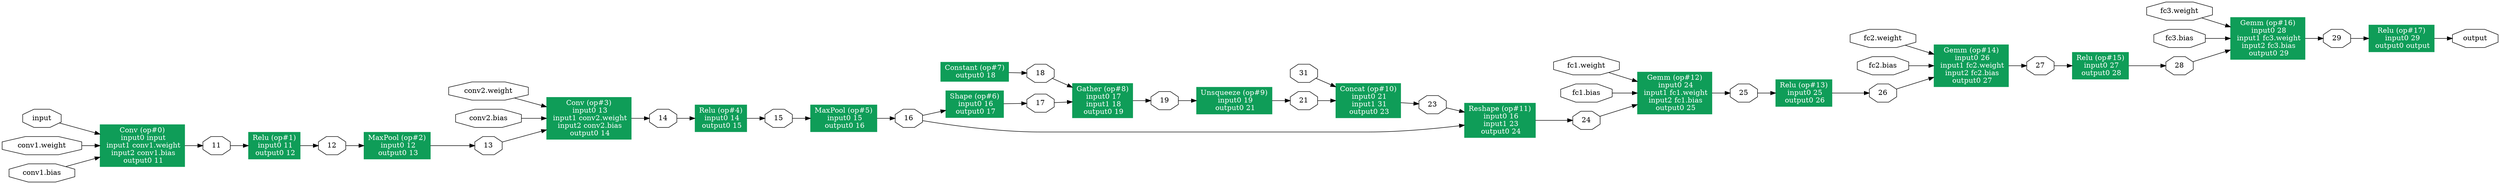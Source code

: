 digraph "torch-jit-export" {
	graph [bb="0,0,4300.4,356",
		rankdir=LR
	];
	node [label="\N"];
	"Conv (op#0)\n input0 input\n input1 conv1.weight\n input2 conv1.bias\n output0 11"	 [URL="javascript:alert('')",
		color="#0F9D58",
		fontcolor="#FFFFFF",
		height=1.1528,
		pos="228.63,72",
		shape=box,
		style=filled,
		width=1.8333];
	110	 [height=0.5,
		label=11,
		pos="357.63,72",
		shape=octagon,
		width=0.75];
	"Conv (op#0)\n input0 input\n input1 conv1.weight\n input2 conv1.bias\n output0 11" -> 110	 [pos="e,330.4,72 294.64,72 303.43,72 312.19,72 320.25,72"];
	input0	 [height=0.5,
		label=input,
		pos="63.314,126",
		shape=octagon,
		width=0.85982];
	input0 -> "Conv (op#0)\n input0 input\n input1 conv1.weight\n input2 conv1.bias\n output0 11"	 [pos="e,162.59,93.573 91.358,116.84 108.37,111.28 130.97,103.9 152.91,96.734"];
	"conv1.weight0"	 [height=0.5,
		label="conv1.weight",
		pos="63.314,72",
		shape=octagon,
		width=1.7587];
	"conv1.weight0" -> "Conv (op#0)\n input0 input\n input1 conv1.weight\n input2 conv1.bias\n output0 11"	 [pos="e,162.62,72 126.76,72 135.2,72 143.92,72 152.55,72"];
	"conv1.bias0"	 [height=0.5,
		label="conv1.bias",
		pos="63.314,18",
		shape=octagon,
		width=1.4656];
	"conv1.bias0" -> "Conv (op#0)\n input0 input\n input1 conv1.weight\n input2 conv1.bias\n output0 11"	 [pos="e,162.31,50.338 101.66,30.524 116.87,35.493 134.92,41.39 152.57,47.155"];
	"Relu (op#1)\n input0 11\n output0 12"	 [URL="javascript:alert('')",
		color="#0F9D58",
		fontcolor="#FFFFFF",
		height=0.73611,
		pos="461.63,72",
		shape=box,
		style=filled,
		width=1.1389];
	110 -> "Relu (op#1)\n input0 11\n output0 12"	 [pos="e,420.59,72 384.68,72 392.64,72 401.62,72 410.56,72"];
	120	 [height=0.5,
		label=12,
		pos="565.63,72",
		shape=octagon,
		width=0.75];
	"Relu (op#1)\n input0 11\n output0 12" -> 120	 [pos="e,538.55,72 502.73,72 511.2,72 520.06,72 528.38,72"];
	"MaxPool (op#2)\n input0 12\n output0 13"	 [URL="javascript:alert('')",
		color="#0F9D58",
		fontcolor="#FFFFFF",
		height=0.73611,
		pos="682.13,72",
		shape=box,
		style=filled,
		width=1.4861];
	120 -> "MaxPool (op#2)\n input0 12\n output0 13"	 [pos="e,628.18,72 592.65,72 600.37,72 609.12,72 618.06,72"];
	130	 [height=0.5,
		label=13,
		pos="834.94,72",
		shape=octagon,
		width=0.75];
	"MaxPool (op#2)\n input0 12\n output0 13" -> 130	 [pos="e,807.65,72 736.01,72 756.36,72 779.05,72 797.56,72"];
	"Conv (op#3)\n input0 13\n input1 conv2.weight\n input2 conv2.bias\n output0 14"	 [URL="javascript:alert('')",
		color="#0F9D58",
		fontcolor="#FFFFFF",
		height=1.1528,
		pos="1000.3,126",
		shape=box,
		style=filled,
		width=1.8333];
	130 -> "Conv (op#3)\n input0 13\n input1 conv2.weight\n input2 conv2.bias\n output0 14"	 [pos="e,933.97,104.35 860.77,80.438 877.94,86.044 901.44,93.72 924.25,101.17"];
	140	 [height=0.5,
		label=14,
		pos="1129.3,126",
		shape=octagon,
		width=0.75];
	"Conv (op#3)\n input0 13\n input1 conv2.weight\n input2 conv2.bias\n output0 14" -> 140	 [pos="e,1102,126 1066.3,126 1075.1,126 1083.8,126 1091.9,126"];
	"conv2.weight0"	 [height=0.5,
		label="conv2.weight",
		pos="834.94,180",
		shape=octagon,
		width=1.7587];
	"conv2.weight0" -> "Conv (op#3)\n input0 13\n input1 conv2.weight\n input2 conv2.bias\n output0 14"	 [pos="e,934.1,147.61 876.66,166.37 891.21,161.62 908.03,156.13 924.48,150.75"];
	"conv2.bias0"	 [height=0.5,
		label="conv2.bias",
		pos="834.94,126",
		shape=octagon,
		width=1.4656];
	"conv2.bias0" -> "Conv (op#3)\n input0 13\n input1 conv2.weight\n input2 conv2.bias\n output0 14"	 [pos="e,934.06,126 887.7,126 899.22,126 911.63,126 923.86,126"];
	"Relu (op#4)\n input0 14\n output0 15"	 [URL="javascript:alert('')",
		color="#0F9D58",
		fontcolor="#FFFFFF",
		height=0.73611,
		pos="1233.3,126",
		shape=box,
		style=filled,
		width=1.1389];
	140 -> "Relu (op#4)\n input0 14\n output0 15"	 [pos="e,1192.2,126 1156.3,126 1164.3,126 1173.2,126 1182.2,126"];
	150	 [height=0.5,
		label=15,
		pos="1337.3,126",
		shape=octagon,
		width=0.75];
	"Relu (op#4)\n input0 14\n output0 15" -> 150	 [pos="e,1310.2,126 1274.4,126 1282.8,126 1291.7,126 1300,126"];
	"MaxPool (op#5)\n input0 15\n output0 16"	 [URL="javascript:alert('')",
		color="#0F9D58",
		fontcolor="#FFFFFF",
		height=0.73611,
		pos="1453.8,126",
		shape=box,
		style=filled,
		width=1.4861];
	150 -> "MaxPool (op#5)\n input0 15\n output0 16"	 [pos="e,1399.8,126 1364.3,126 1372,126 1380.7,126 1389.7,126"];
	160	 [height=0.5,
		label=16,
		pos="1570.3,126",
		shape=octagon,
		width=0.75];
	"MaxPool (op#5)\n input0 15\n output0 16" -> 160	 [pos="e,1543,126 1507.6,126 1516.1,126 1524.8,126 1532.8,126"];
	"Shape (op#6)\n input0 16\n output0 17"	 [URL="javascript:alert('')",
		color="#0F9D58",
		fontcolor="#FFFFFF",
		height=0.73611,
		pos="1685.3,154",
		shape=box,
		style=filled,
		width=1.2361];
	160 -> "Shape (op#6)\n input0 16\n output0 17"	 [pos="e,1640.7,143.14 1597.5,132.64 1607.5,135.06 1619.1,137.9 1630.6,140.7"];
	"Reshape (op#11)\n input0 16\n input1 23\n output0 24"	 [URL="javascript:alert('')",
		color="#0F9D58",
		fontcolor="#FFFFFF",
		height=0.94444,
		pos="2605.8,122",
		shape=box,
		style=filled,
		width=1.5139];
	160 -> "Reshape (op#11)\n input0 16\n input1 23\n output0 24"	 [pos="e,2550.8,113.44 1597.4,120.73 1640.3,112.87 1726.5,99 1800.3,99 1800.3,99 1800.3,99 2374.8,99 2431,99 2494.5,105.83 2540.7,112.04"];
	170	 [height=0.5,
		label=17,
		pos="1800.3,156",
		shape=octagon,
		width=0.75];
	"Shape (op#6)\n input0 16\n output0 17" -> 170	 [pos="e,1773,155.53 1730,154.78 1740.9,154.97 1752.4,155.17 1762.9,155.35"];
	"Gather (op#8)\n input0 17\n input1 18\n output0 19"	 [URL="javascript:alert('')",
		color="#0F9D58",
		fontcolor="#FFFFFF",
		height=0.94444,
		pos="1909.8,161",
		shape=box,
		style=filled,
		width=1.2917];
	170 -> "Gather (op#8)\n input0 17\n input1 18\n output0 19"	 [pos="e,1863,158.86 1827.3,157.24 1835.1,157.59 1844,158 1852.9,158.4"];
	"Constant (op#7)\n output0 18"	 [URL="javascript:alert('')",
		color="#0F9D58",
		fontcolor="#FFFFFF",
		height=0.52778,
		pos="1685.3,218",
		shape=box,
		style=filled,
		width=1.4444];
	180	 [height=0.5,
		label=18,
		pos="1800.3,215",
		shape=octagon,
		width=0.75];
	"Constant (op#7)\n output0 18" -> 180	 [pos="e,1773.1,215.71 1737.4,216.64 1746.1,216.41 1754.9,216.18 1763.1,215.97"];
	180 -> "Gather (op#8)\n input0 17\n input1 18\n output0 19"	 [pos="e,1863.2,183.95 1822.4,204.07 1831.7,199.5 1842.9,193.96 1854.2,188.4"];
	190	 [height=0.5,
		label=19,
		pos="2019.3,161",
		shape=octagon,
		width=0.75];
	"Gather (op#8)\n input0 17\n input1 18\n output0 19" -> 190	 [pos="e,1992,161 1956.5,161 1964.9,161 1973.6,161 1981.7,161"];
	"Unsqueeze (op#9)\n input0 19\n output0 21"	 [URL="javascript:alert('')",
		color="#0F9D58",
		fontcolor="#FFFFFF",
		height=0.73611,
		pos="2140.3,161",
		shape=box,
		style=filled,
		width=1.6111];
	190 -> "Unsqueeze (op#9)\n input0 19\n output0 21"	 [pos="e,2082,161 2046.4,161 2054.1,161 2062.8,161 2071.8,161"];
	210	 [height=0.5,
		label=21,
		pos="2261.3,161",
		shape=octagon,
		width=0.75];
	"Unsqueeze (op#9)\n input0 19\n output0 21" -> 210	 [pos="e,2234,161 2198.3,161 2207,161 2215.7,161 2223.8,161"];
	"Concat (op#10)\n input0 21\n input1 31\n output0 23"	 [URL="javascript:alert('')",
		color="#0F9D58",
		fontcolor="#FFFFFF",
		height=0.94444,
		pos="2374.8,161",
		shape=box,
		style=filled,
		width=1.4028];
	210 -> "Concat (op#10)\n input0 21\n input1 31\n output0 23"	 [pos="e,2324.2,161 2288.4,161 2296.3,161 2305.1,161 2314.1,161"];
	230	 [height=0.5,
		label=23,
		pos="2488.3,153",
		shape=octagon,
		width=0.75];
	"Concat (op#10)\n input0 21\n input1 31\n output0 23" -> 230	 [pos="e,2461.2,154.91 2425.5,157.42 2434.2,156.81 2443,156.19 2451.2,155.61"];
	310	 [height=0.5,
		label=31,
		pos="2261.3,215",
		shape=octagon,
		width=0.75];
	310 -> "Concat (op#10)\n input0 21\n input1 31\n output0 23"	 [pos="e,2324.2,185.05 2283.7,204.33 2292.8,200.01 2303.7,194.79 2314.9,189.5"];
	230 -> "Reshape (op#11)\n input0 16\n input1 23\n output0 24"	 [pos="e,2550.9,136.48 2515.5,145.81 2523.3,143.76 2532.1,141.44 2541.1,139.06"];
	240	 [height=0.5,
		label=24,
		pos="2748.3,122",
		shape=octagon,
		width=0.75];
	"Reshape (op#11)\n input0 16\n input1 23\n output0 24" -> 240	 [pos="e,2721,122 2660.5,122 2677.3,122 2695.5,122 2710.9,122"];
	"Gemm (op#12)\n input0 24\n input1 fc1.weight\n input2 fc1.bias\n output0 25"	 [URL="javascript:alert('')",
		color="#0F9D58",
		fontcolor="#FFFFFF",
		height=1.1528,
		pos="2894.4,176",
		shape=box,
		style=filled,
		width=1.6111];
	240 -> "Gemm (op#12)\n input0 24\n input1 fc1.weight\n input2 fc1.bias\n output0 25"	 [pos="e,2836.3,154.54 2773.1,131.16 2787.9,136.64 2807.6,143.9 2826.7,150.98"];
	250	 [height=0.5,
		label=25,
		pos="3015.4,176",
		shape=octagon,
		width=0.75];
	"Gemm (op#12)\n input0 24\n input1 fc1.weight\n input2 fc1.bias\n output0 25" -> 250	 [pos="e,2988.2,176 2952.4,176 2961.1,176 2969.8,176 2977.9,176"];
	"fc1.weight0"	 [height=0.5,
		label="fc1.weight",
		pos="2748.3,230",
		shape=octagon,
		width=1.4461];
	"fc1.weight0" -> "Gemm (op#12)\n input0 24\n input1 fc1.weight\n input2 fc1.bias\n output0 25"	 [pos="e,2836.3,197.49 2784,216.79 2796.9,212.03 2811.9,206.48 2826.7,201.04"];
	"fc1.bias0"	 [height=0.5,
		label="fc1.bias",
		pos="2748.3,176",
		shape=octagon,
		width=1.1529];
	"fc1.bias0" -> "Gemm (op#12)\n input0 24\n input1 fc1.weight\n input2 fc1.bias\n output0 25"	 [pos="e,2836.2,176 2790.2,176 2801.4,176 2813.8,176 2826,176"];
	"Relu (op#13)\n input0 25\n output0 26"	 [URL="javascript:alert('')",
		color="#0F9D58",
		fontcolor="#FFFFFF",
		height=0.73611,
		pos="3122.9,176",
		shape=box,
		style=filled,
		width=1.2361];
	250 -> "Relu (op#13)\n input0 25\n output0 26"	 [pos="e,3078.2,176 3042.5,176 3050.4,176 3059.2,176 3068.2,176"];
	260	 [height=0.5,
		label=26,
		pos="3255.4,176",
		shape=octagon,
		width=0.75];
	"Relu (op#13)\n input0 25\n output0 26" -> 260	 [pos="e,3228.2,176 3167.4,176 3183.8,176 3202.1,176 3217.8,176"];
	"Gemm (op#14)\n input0 26\n input1 fc2.weight\n input2 fc2.bias\n output0 27"	 [URL="javascript:alert('')",
		color="#0F9D58",
		fontcolor="#FFFFFF",
		height=1.1528,
		pos="3401.5,230",
		shape=box,
		style=filled,
		width=1.6111];
	260 -> "Gemm (op#14)\n input0 26\n input1 fc2.weight\n input2 fc2.bias\n output0 27"	 [pos="e,3343.5,208.54 3280.2,185.16 3295,190.64 3314.7,197.9 3333.8,204.98"];
	270	 [height=0.5,
		label=27,
		pos="3522.5,230",
		shape=octagon,
		width=0.75];
	"Gemm (op#14)\n input0 26\n input1 fc2.weight\n input2 fc2.bias\n output0 27" -> 270	 [pos="e,3495.3,230 3459.5,230 3468.2,230 3477,230 3485.1,230"];
	"fc2.weight0"	 [height=0.5,
		label="fc2.weight",
		pos="3255.4,284",
		shape=octagon,
		width=1.4461];
	"fc2.weight0" -> "Gemm (op#14)\n input0 26\n input1 fc2.weight\n input2 fc2.bias\n output0 27"	 [pos="e,3343.4,251.49 3291.2,270.79 3304,266.03 3319.1,260.48 3333.8,255.04"];
	"fc2.bias0"	 [height=0.5,
		label="fc2.bias",
		pos="3255.4,230",
		shape=octagon,
		width=1.1529];
	"fc2.bias0" -> "Gemm (op#14)\n input0 26\n input1 fc2.weight\n input2 fc2.bias\n output0 27"	 [pos="e,3343.3,230 3297.3,230 3308.5,230 3320.9,230 3333.1,230"];
	"Relu (op#15)\n input0 27\n output0 28"	 [URL="javascript:alert('')",
		color="#0F9D58",
		fontcolor="#FFFFFF",
		height=0.73611,
		pos="3630,230",
		shape=box,
		style=filled,
		width=1.2361];
	270 -> "Relu (op#15)\n input0 27\n output0 28"	 [pos="e,3585.3,230 3549.6,230 3557.5,230 3566.4,230 3575.3,230"];
	280	 [height=0.5,
		label=28,
		pos="3762.5,230",
		shape=octagon,
		width=0.75];
	"Relu (op#15)\n input0 27\n output0 28" -> 280	 [pos="e,3735.4,230 3674.5,230 3690.9,230 3709.3,230 3725,230"];
	"Gemm (op#16)\n input0 28\n input1 fc3.weight\n input2 fc3.bias\n output0 29"	 [URL="javascript:alert('')",
		color="#0F9D58",
		fontcolor="#FFFFFF",
		height=1.1528,
		pos="3908.6,284",
		shape=box,
		style=filled,
		width=1.6111];
	280 -> "Gemm (op#16)\n input0 28\n input1 fc3.weight\n input2 fc3.bias\n output0 29"	 [pos="e,3850.6,262.54 3787.3,239.16 3802.2,244.64 3821.8,251.9 3840.9,258.98"];
	290	 [height=0.5,
		label=29,
		pos="4029.6,284",
		shape=octagon,
		width=0.75];
	"Gemm (op#16)\n input0 28\n input1 fc3.weight\n input2 fc3.bias\n output0 29" -> 290	 [pos="e,4002.4,284 3966.6,284 3975.3,284 3984.1,284 3992.2,284"];
	"fc3.weight0"	 [height=0.5,
		label="fc3.weight",
		pos="3762.5,338",
		shape=octagon,
		width=1.4461];
	"fc3.weight0" -> "Gemm (op#16)\n input0 28\n input1 fc3.weight\n input2 fc3.bias\n output0 29"	 [pos="e,3850.5,305.49 3798.3,324.79 3811.2,320.03 3826.2,314.48 3840.9,309.04"];
	"fc3.bias0"	 [height=0.5,
		label="fc3.bias",
		pos="3762.5,284",
		shape=octagon,
		width=1.1529];
	"fc3.bias0" -> "Gemm (op#16)\n input0 28\n input1 fc3.weight\n input2 fc3.bias\n output0 29"	 [pos="e,3850.4,284 3804.4,284 3815.6,284 3828,284 3840.2,284"];
	"Relu (op#17)\n input0 29\n output0 output"	 [URL="javascript:alert('')",
		color="#0F9D58",
		fontcolor="#FFFFFF",
		height=0.73611,
		pos="4142.6,284",
		shape=box,
		style=filled,
		width=1.3889];
	290 -> "Relu (op#17)\n input0 29\n output0 output"	 [pos="e,4092.3,284 4056.7,284 4064.5,284 4073.3,284 4082.2,284"];
	output0	 [height=0.5,
		label=output,
		pos="4264.5,284",
		shape=octagon,
		width=0.99661];
	"Relu (op#17)\n input0 29\n output0 output" -> output0	 [pos="e,4228.5,284 4192.9,284 4201.3,284 4209.9,284 4218.2,284"];
}
